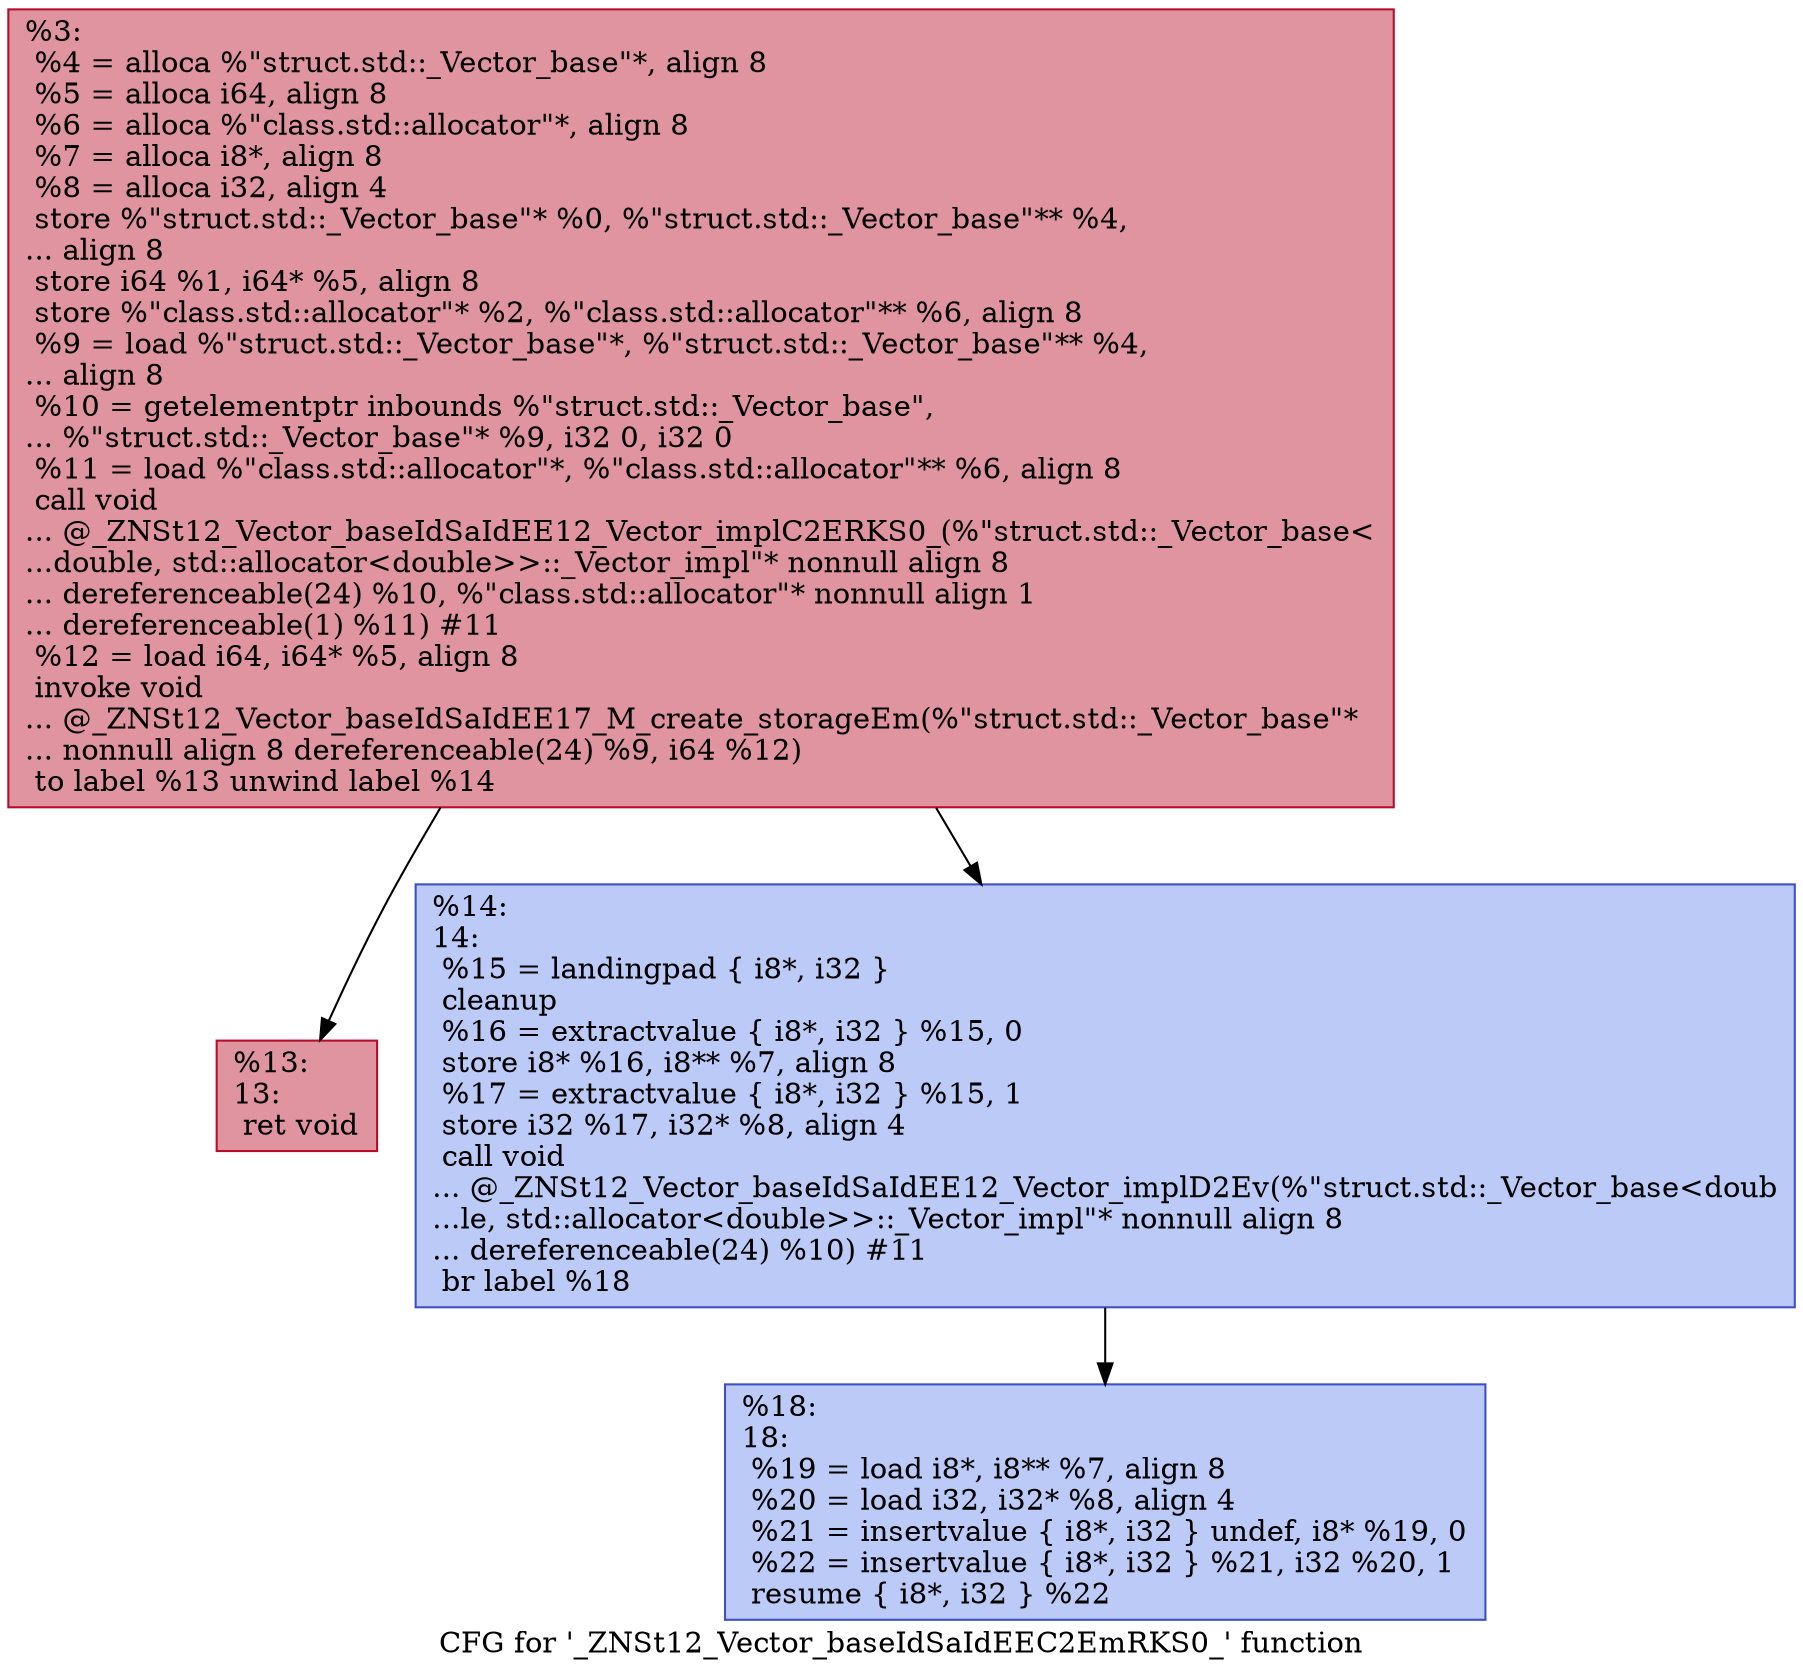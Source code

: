 digraph "CFG for '_ZNSt12_Vector_baseIdSaIdEEC2EmRKS0_' function" {
	label="CFG for '_ZNSt12_Vector_baseIdSaIdEEC2EmRKS0_' function";

	Node0x555c7371ab40 [shape=record,color="#b70d28ff", style=filled, fillcolor="#b70d2870",label="{%3:\l  %4 = alloca %\"struct.std::_Vector_base\"*, align 8\l  %5 = alloca i64, align 8\l  %6 = alloca %\"class.std::allocator\"*, align 8\l  %7 = alloca i8*, align 8\l  %8 = alloca i32, align 4\l  store %\"struct.std::_Vector_base\"* %0, %\"struct.std::_Vector_base\"** %4,\l... align 8\l  store i64 %1, i64* %5, align 8\l  store %\"class.std::allocator\"* %2, %\"class.std::allocator\"** %6, align 8\l  %9 = load %\"struct.std::_Vector_base\"*, %\"struct.std::_Vector_base\"** %4,\l... align 8\l  %10 = getelementptr inbounds %\"struct.std::_Vector_base\",\l... %\"struct.std::_Vector_base\"* %9, i32 0, i32 0\l  %11 = load %\"class.std::allocator\"*, %\"class.std::allocator\"** %6, align 8\l  call void\l... @_ZNSt12_Vector_baseIdSaIdEE12_Vector_implC2ERKS0_(%\"struct.std::_Vector_base\<\l...double, std::allocator\<double\>\>::_Vector_impl\"* nonnull align 8\l... dereferenceable(24) %10, %\"class.std::allocator\"* nonnull align 1\l... dereferenceable(1) %11) #11\l  %12 = load i64, i64* %5, align 8\l  invoke void\l... @_ZNSt12_Vector_baseIdSaIdEE17_M_create_storageEm(%\"struct.std::_Vector_base\"*\l... nonnull align 8 dereferenceable(24) %9, i64 %12)\l          to label %13 unwind label %14\l}"];
	Node0x555c7371ab40 -> Node0x555c7371b340;
	Node0x555c7371ab40 -> Node0x555c7371b3d0;
	Node0x555c7371b340 [shape=record,color="#b70d28ff", style=filled, fillcolor="#b70d2870",label="{%13:\l13:                                               \l  ret void\l}"];
	Node0x555c7371b3d0 [shape=record,color="#3d50c3ff", style=filled, fillcolor="#6687ed70",label="{%14:\l14:                                               \l  %15 = landingpad \{ i8*, i32 \}\l          cleanup\l  %16 = extractvalue \{ i8*, i32 \} %15, 0\l  store i8* %16, i8** %7, align 8\l  %17 = extractvalue \{ i8*, i32 \} %15, 1\l  store i32 %17, i32* %8, align 4\l  call void\l... @_ZNSt12_Vector_baseIdSaIdEE12_Vector_implD2Ev(%\"struct.std::_Vector_base\<doub\l...le, std::allocator\<double\>\>::_Vector_impl\"* nonnull align 8\l... dereferenceable(24) %10) #11\l  br label %18\l}"];
	Node0x555c7371b3d0 -> Node0x555c7371ba70;
	Node0x555c7371ba70 [shape=record,color="#3d50c3ff", style=filled, fillcolor="#6687ed70",label="{%18:\l18:                                               \l  %19 = load i8*, i8** %7, align 8\l  %20 = load i32, i32* %8, align 4\l  %21 = insertvalue \{ i8*, i32 \} undef, i8* %19, 0\l  %22 = insertvalue \{ i8*, i32 \} %21, i32 %20, 1\l  resume \{ i8*, i32 \} %22\l}"];
}
